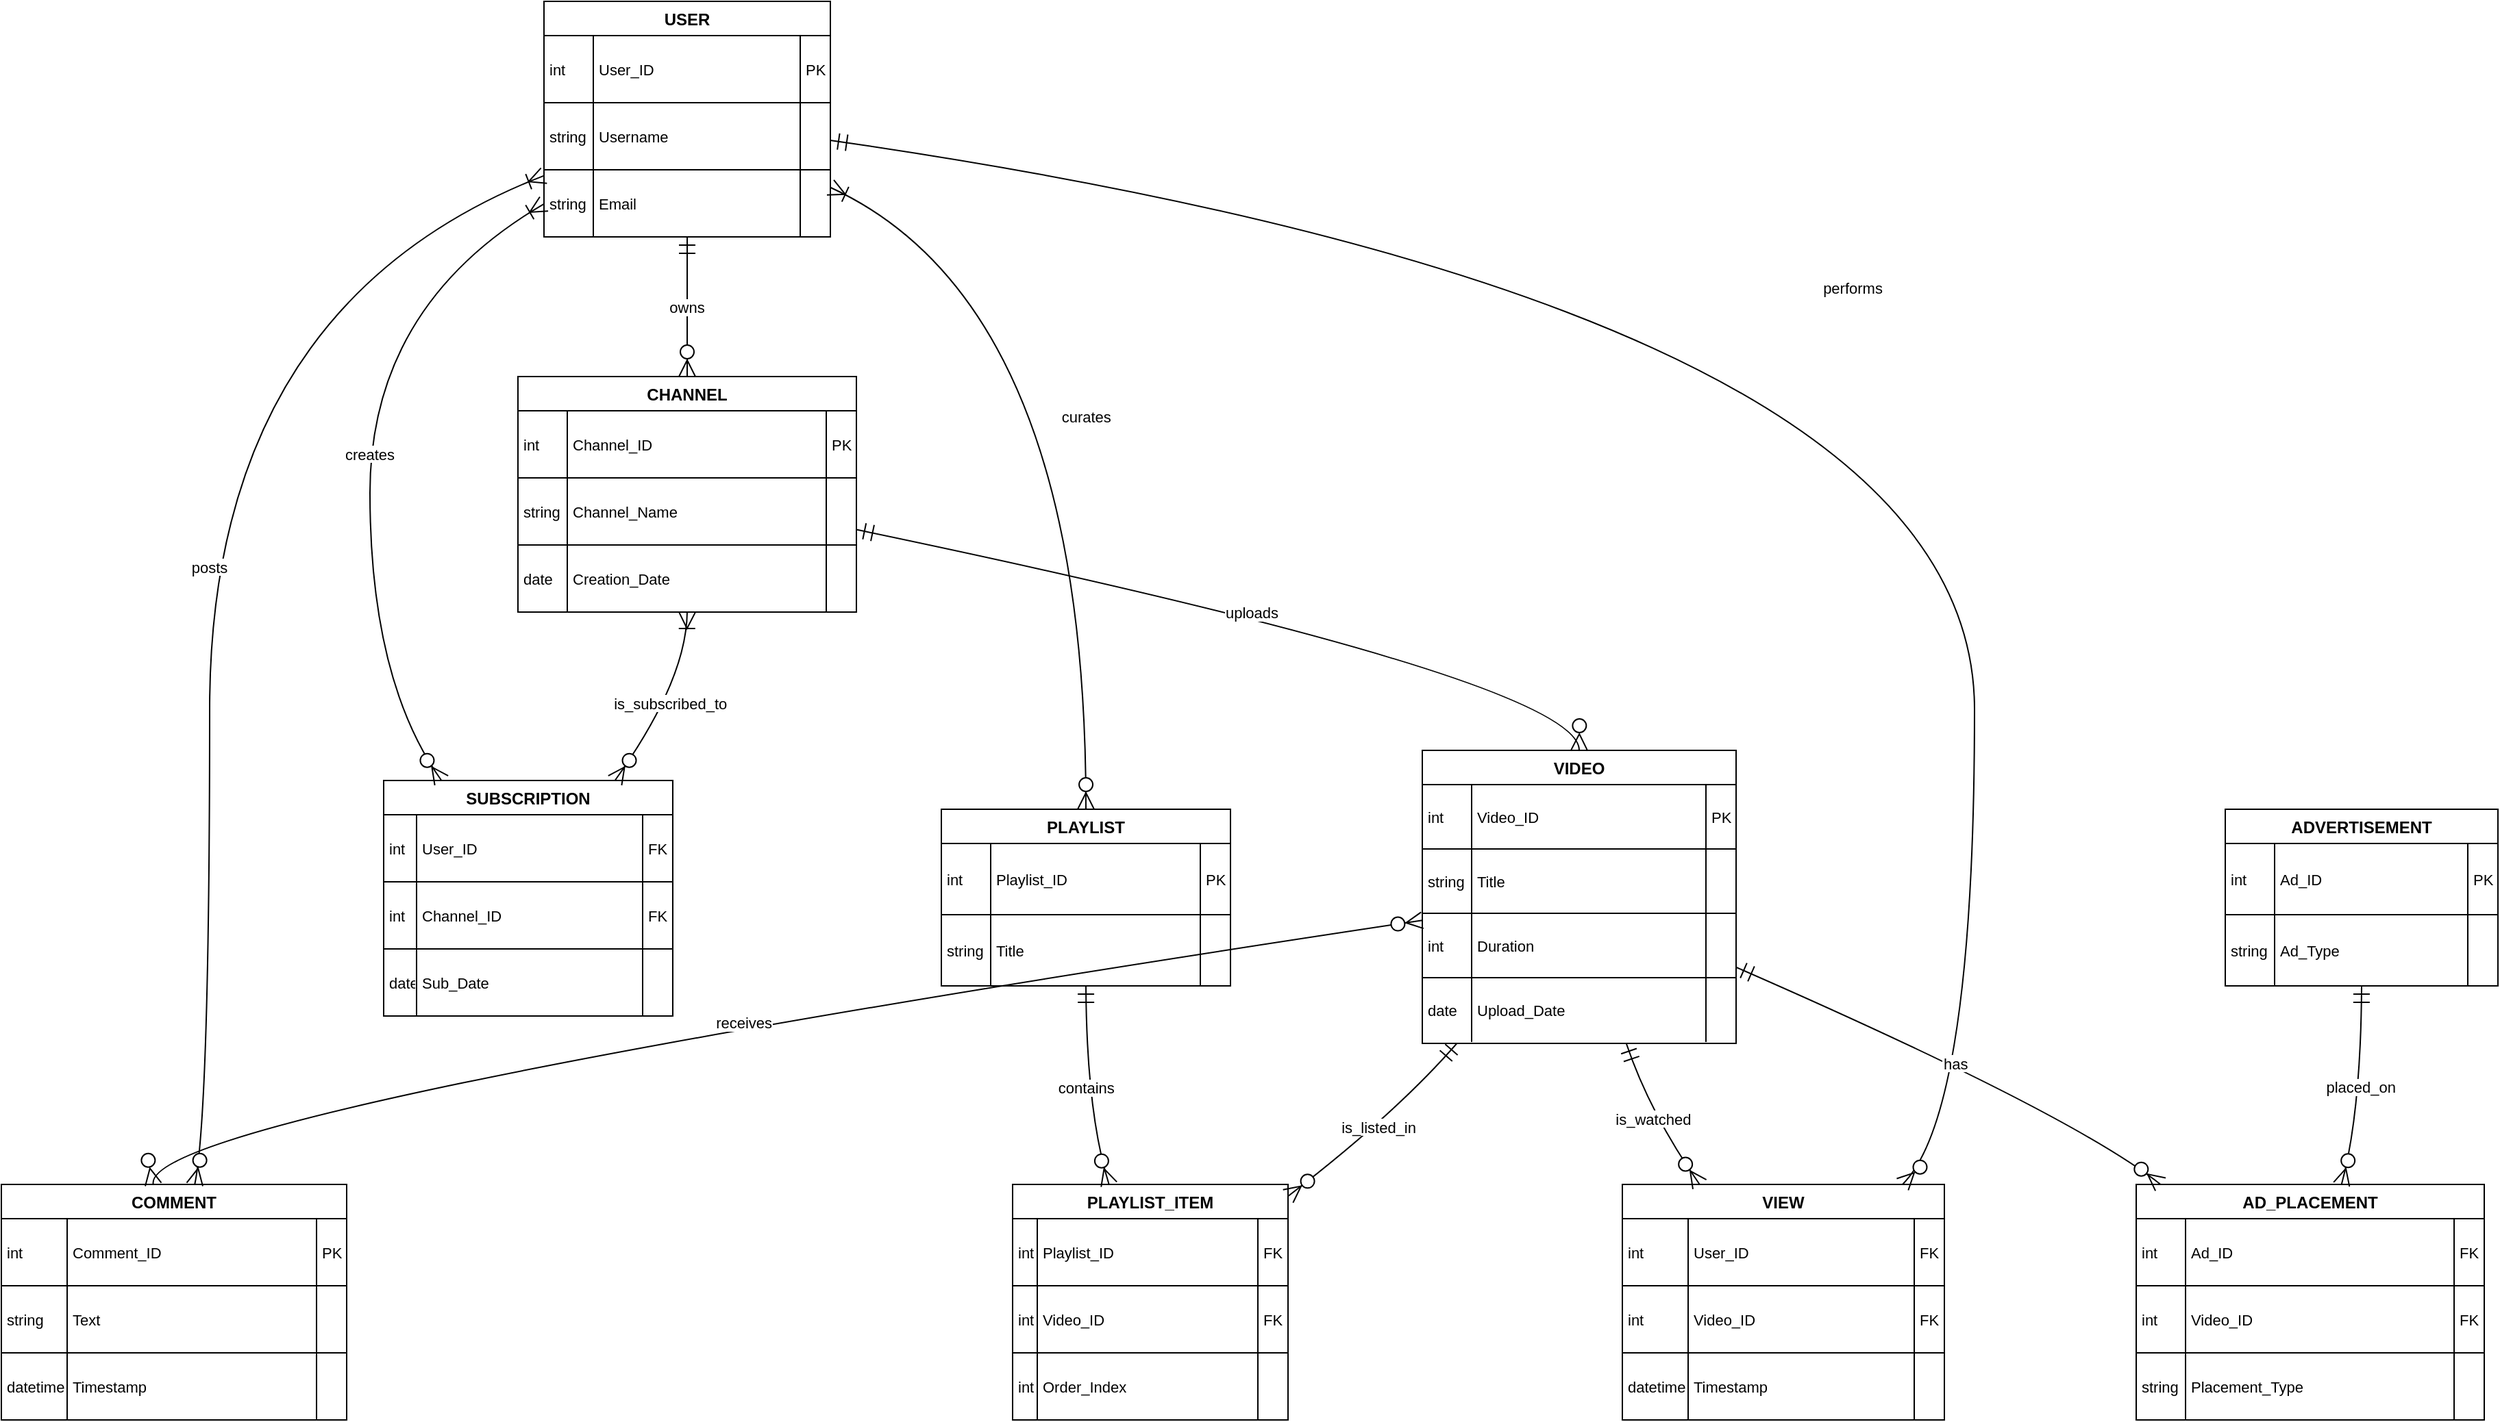<mxfile version="28.2.7">
  <diagram name="Page-1" id="jd--qM6EzWcewu-U684m">
    <mxGraphModel dx="2178" dy="1310" grid="1" gridSize="10" guides="1" tooltips="1" connect="1" arrows="1" fold="1" page="1" pageScale="1" pageWidth="850" pageHeight="1100" math="0" shadow="0">
      <root>
        <mxCell id="0" />
        <mxCell id="1" parent="0" />
        <mxCell id="SLQYYDcyx8Kkwv7ZYNaE-1" value="USER" style="shape=table;startSize=25;container=1;collapsible=0;childLayout=tableLayout;fixedRows=1;rowLines=1;fontStyle=1;align=center;resizeLast=1;" vertex="1" parent="1">
          <mxGeometry x="416" y="20" width="209" height="172" as="geometry" />
        </mxCell>
        <mxCell id="SLQYYDcyx8Kkwv7ZYNaE-2" style="shape=tableRow;horizontal=0;startSize=0;swimlaneHead=0;swimlaneBody=0;fillColor=none;collapsible=0;dropTarget=0;points=[[0,0.5],[1,0.5]];portConstraint=eastwest;top=0;left=0;right=0;bottom=0;" vertex="1" parent="SLQYYDcyx8Kkwv7ZYNaE-1">
          <mxGeometry y="25" width="209" height="49" as="geometry" />
        </mxCell>
        <mxCell id="SLQYYDcyx8Kkwv7ZYNaE-3" value="int" style="shape=partialRectangle;connectable=0;fillColor=none;top=0;left=0;bottom=0;right=0;align=left;spacingLeft=2;overflow=hidden;fontSize=11;" vertex="1" parent="SLQYYDcyx8Kkwv7ZYNaE-2">
          <mxGeometry width="36" height="49" as="geometry">
            <mxRectangle width="36" height="49" as="alternateBounds" />
          </mxGeometry>
        </mxCell>
        <mxCell id="SLQYYDcyx8Kkwv7ZYNaE-4" value="User_ID" style="shape=partialRectangle;connectable=0;fillColor=none;top=0;left=0;bottom=0;right=0;align=left;spacingLeft=2;overflow=hidden;fontSize=11;" vertex="1" parent="SLQYYDcyx8Kkwv7ZYNaE-2">
          <mxGeometry x="36" width="151" height="49" as="geometry">
            <mxRectangle width="151" height="49" as="alternateBounds" />
          </mxGeometry>
        </mxCell>
        <mxCell id="SLQYYDcyx8Kkwv7ZYNaE-5" value="PK" style="shape=partialRectangle;connectable=0;fillColor=none;top=0;left=0;bottom=0;right=0;align=left;spacingLeft=2;overflow=hidden;fontSize=11;" vertex="1" parent="SLQYYDcyx8Kkwv7ZYNaE-2">
          <mxGeometry x="187" width="22" height="49" as="geometry">
            <mxRectangle width="22" height="49" as="alternateBounds" />
          </mxGeometry>
        </mxCell>
        <mxCell id="SLQYYDcyx8Kkwv7ZYNaE-6" style="shape=tableRow;horizontal=0;startSize=0;swimlaneHead=0;swimlaneBody=0;fillColor=none;collapsible=0;dropTarget=0;points=[[0,0.5],[1,0.5]];portConstraint=eastwest;top=0;left=0;right=0;bottom=0;" vertex="1" parent="SLQYYDcyx8Kkwv7ZYNaE-1">
          <mxGeometry y="74" width="209" height="49" as="geometry" />
        </mxCell>
        <mxCell id="SLQYYDcyx8Kkwv7ZYNaE-7" value="string" style="shape=partialRectangle;connectable=0;fillColor=none;top=0;left=0;bottom=0;right=0;align=left;spacingLeft=2;overflow=hidden;fontSize=11;" vertex="1" parent="SLQYYDcyx8Kkwv7ZYNaE-6">
          <mxGeometry width="36" height="49" as="geometry">
            <mxRectangle width="36" height="49" as="alternateBounds" />
          </mxGeometry>
        </mxCell>
        <mxCell id="SLQYYDcyx8Kkwv7ZYNaE-8" value="Username" style="shape=partialRectangle;connectable=0;fillColor=none;top=0;left=0;bottom=0;right=0;align=left;spacingLeft=2;overflow=hidden;fontSize=11;" vertex="1" parent="SLQYYDcyx8Kkwv7ZYNaE-6">
          <mxGeometry x="36" width="151" height="49" as="geometry">
            <mxRectangle width="151" height="49" as="alternateBounds" />
          </mxGeometry>
        </mxCell>
        <mxCell id="SLQYYDcyx8Kkwv7ZYNaE-9" value="" style="shape=partialRectangle;connectable=0;fillColor=none;top=0;left=0;bottom=0;right=0;align=left;spacingLeft=2;overflow=hidden;fontSize=11;" vertex="1" parent="SLQYYDcyx8Kkwv7ZYNaE-6">
          <mxGeometry x="187" width="22" height="49" as="geometry">
            <mxRectangle width="22" height="49" as="alternateBounds" />
          </mxGeometry>
        </mxCell>
        <mxCell id="SLQYYDcyx8Kkwv7ZYNaE-10" style="shape=tableRow;horizontal=0;startSize=0;swimlaneHead=0;swimlaneBody=0;fillColor=none;collapsible=0;dropTarget=0;points=[[0,0.5],[1,0.5]];portConstraint=eastwest;top=0;left=0;right=0;bottom=0;" vertex="1" parent="SLQYYDcyx8Kkwv7ZYNaE-1">
          <mxGeometry y="123" width="209" height="49" as="geometry" />
        </mxCell>
        <mxCell id="SLQYYDcyx8Kkwv7ZYNaE-11" value="string" style="shape=partialRectangle;connectable=0;fillColor=none;top=0;left=0;bottom=0;right=0;align=left;spacingLeft=2;overflow=hidden;fontSize=11;" vertex="1" parent="SLQYYDcyx8Kkwv7ZYNaE-10">
          <mxGeometry width="36" height="49" as="geometry">
            <mxRectangle width="36" height="49" as="alternateBounds" />
          </mxGeometry>
        </mxCell>
        <mxCell id="SLQYYDcyx8Kkwv7ZYNaE-12" value="Email" style="shape=partialRectangle;connectable=0;fillColor=none;top=0;left=0;bottom=0;right=0;align=left;spacingLeft=2;overflow=hidden;fontSize=11;" vertex="1" parent="SLQYYDcyx8Kkwv7ZYNaE-10">
          <mxGeometry x="36" width="151" height="49" as="geometry">
            <mxRectangle width="151" height="49" as="alternateBounds" />
          </mxGeometry>
        </mxCell>
        <mxCell id="SLQYYDcyx8Kkwv7ZYNaE-13" value="" style="shape=partialRectangle;connectable=0;fillColor=none;top=0;left=0;bottom=0;right=0;align=left;spacingLeft=2;overflow=hidden;fontSize=11;" vertex="1" parent="SLQYYDcyx8Kkwv7ZYNaE-10">
          <mxGeometry x="187" width="22" height="49" as="geometry">
            <mxRectangle width="22" height="49" as="alternateBounds" />
          </mxGeometry>
        </mxCell>
        <mxCell id="SLQYYDcyx8Kkwv7ZYNaE-14" value="CHANNEL" style="shape=table;startSize=25;container=1;collapsible=0;childLayout=tableLayout;fixedRows=1;rowLines=1;fontStyle=1;align=center;resizeLast=1;" vertex="1" parent="1">
          <mxGeometry x="397" y="294" width="247" height="172" as="geometry" />
        </mxCell>
        <mxCell id="SLQYYDcyx8Kkwv7ZYNaE-15" style="shape=tableRow;horizontal=0;startSize=0;swimlaneHead=0;swimlaneBody=0;fillColor=none;collapsible=0;dropTarget=0;points=[[0,0.5],[1,0.5]];portConstraint=eastwest;top=0;left=0;right=0;bottom=0;" vertex="1" parent="SLQYYDcyx8Kkwv7ZYNaE-14">
          <mxGeometry y="25" width="247" height="49" as="geometry" />
        </mxCell>
        <mxCell id="SLQYYDcyx8Kkwv7ZYNaE-16" value="int" style="shape=partialRectangle;connectable=0;fillColor=none;top=0;left=0;bottom=0;right=0;align=left;spacingLeft=2;overflow=hidden;fontSize=11;" vertex="1" parent="SLQYYDcyx8Kkwv7ZYNaE-15">
          <mxGeometry width="36" height="49" as="geometry">
            <mxRectangle width="36" height="49" as="alternateBounds" />
          </mxGeometry>
        </mxCell>
        <mxCell id="SLQYYDcyx8Kkwv7ZYNaE-17" value="Channel_ID" style="shape=partialRectangle;connectable=0;fillColor=none;top=0;left=0;bottom=0;right=0;align=left;spacingLeft=2;overflow=hidden;fontSize=11;" vertex="1" parent="SLQYYDcyx8Kkwv7ZYNaE-15">
          <mxGeometry x="36" width="189" height="49" as="geometry">
            <mxRectangle width="189" height="49" as="alternateBounds" />
          </mxGeometry>
        </mxCell>
        <mxCell id="SLQYYDcyx8Kkwv7ZYNaE-18" value="PK" style="shape=partialRectangle;connectable=0;fillColor=none;top=0;left=0;bottom=0;right=0;align=left;spacingLeft=2;overflow=hidden;fontSize=11;" vertex="1" parent="SLQYYDcyx8Kkwv7ZYNaE-15">
          <mxGeometry x="225" width="22" height="49" as="geometry">
            <mxRectangle width="22" height="49" as="alternateBounds" />
          </mxGeometry>
        </mxCell>
        <mxCell id="SLQYYDcyx8Kkwv7ZYNaE-19" style="shape=tableRow;horizontal=0;startSize=0;swimlaneHead=0;swimlaneBody=0;fillColor=none;collapsible=0;dropTarget=0;points=[[0,0.5],[1,0.5]];portConstraint=eastwest;top=0;left=0;right=0;bottom=0;" vertex="1" parent="SLQYYDcyx8Kkwv7ZYNaE-14">
          <mxGeometry y="74" width="247" height="49" as="geometry" />
        </mxCell>
        <mxCell id="SLQYYDcyx8Kkwv7ZYNaE-20" value="string" style="shape=partialRectangle;connectable=0;fillColor=none;top=0;left=0;bottom=0;right=0;align=left;spacingLeft=2;overflow=hidden;fontSize=11;" vertex="1" parent="SLQYYDcyx8Kkwv7ZYNaE-19">
          <mxGeometry width="36" height="49" as="geometry">
            <mxRectangle width="36" height="49" as="alternateBounds" />
          </mxGeometry>
        </mxCell>
        <mxCell id="SLQYYDcyx8Kkwv7ZYNaE-21" value="Channel_Name" style="shape=partialRectangle;connectable=0;fillColor=none;top=0;left=0;bottom=0;right=0;align=left;spacingLeft=2;overflow=hidden;fontSize=11;" vertex="1" parent="SLQYYDcyx8Kkwv7ZYNaE-19">
          <mxGeometry x="36" width="189" height="49" as="geometry">
            <mxRectangle width="189" height="49" as="alternateBounds" />
          </mxGeometry>
        </mxCell>
        <mxCell id="SLQYYDcyx8Kkwv7ZYNaE-22" value="" style="shape=partialRectangle;connectable=0;fillColor=none;top=0;left=0;bottom=0;right=0;align=left;spacingLeft=2;overflow=hidden;fontSize=11;" vertex="1" parent="SLQYYDcyx8Kkwv7ZYNaE-19">
          <mxGeometry x="225" width="22" height="49" as="geometry">
            <mxRectangle width="22" height="49" as="alternateBounds" />
          </mxGeometry>
        </mxCell>
        <mxCell id="SLQYYDcyx8Kkwv7ZYNaE-23" style="shape=tableRow;horizontal=0;startSize=0;swimlaneHead=0;swimlaneBody=0;fillColor=none;collapsible=0;dropTarget=0;points=[[0,0.5],[1,0.5]];portConstraint=eastwest;top=0;left=0;right=0;bottom=0;" vertex="1" parent="SLQYYDcyx8Kkwv7ZYNaE-14">
          <mxGeometry y="123" width="247" height="49" as="geometry" />
        </mxCell>
        <mxCell id="SLQYYDcyx8Kkwv7ZYNaE-24" value="date" style="shape=partialRectangle;connectable=0;fillColor=none;top=0;left=0;bottom=0;right=0;align=left;spacingLeft=2;overflow=hidden;fontSize=11;" vertex="1" parent="SLQYYDcyx8Kkwv7ZYNaE-23">
          <mxGeometry width="36" height="49" as="geometry">
            <mxRectangle width="36" height="49" as="alternateBounds" />
          </mxGeometry>
        </mxCell>
        <mxCell id="SLQYYDcyx8Kkwv7ZYNaE-25" value="Creation_Date" style="shape=partialRectangle;connectable=0;fillColor=none;top=0;left=0;bottom=0;right=0;align=left;spacingLeft=2;overflow=hidden;fontSize=11;" vertex="1" parent="SLQYYDcyx8Kkwv7ZYNaE-23">
          <mxGeometry x="36" width="189" height="49" as="geometry">
            <mxRectangle width="189" height="49" as="alternateBounds" />
          </mxGeometry>
        </mxCell>
        <mxCell id="SLQYYDcyx8Kkwv7ZYNaE-26" value="" style="shape=partialRectangle;connectable=0;fillColor=none;top=0;left=0;bottom=0;right=0;align=left;spacingLeft=2;overflow=hidden;fontSize=11;" vertex="1" parent="SLQYYDcyx8Kkwv7ZYNaE-23">
          <mxGeometry x="225" width="22" height="49" as="geometry">
            <mxRectangle width="22" height="49" as="alternateBounds" />
          </mxGeometry>
        </mxCell>
        <mxCell id="SLQYYDcyx8Kkwv7ZYNaE-27" value="VIDEO" style="shape=table;startSize=25;container=1;collapsible=0;childLayout=tableLayout;fixedRows=1;rowLines=1;fontStyle=1;align=center;resizeLast=1;" vertex="1" parent="1">
          <mxGeometry x="1057" y="567" width="229" height="214" as="geometry" />
        </mxCell>
        <mxCell id="SLQYYDcyx8Kkwv7ZYNaE-28" style="shape=tableRow;horizontal=0;startSize=0;swimlaneHead=0;swimlaneBody=0;fillColor=none;collapsible=0;dropTarget=0;points=[[0,0.5],[1,0.5]];portConstraint=eastwest;top=0;left=0;right=0;bottom=0;" vertex="1" parent="SLQYYDcyx8Kkwv7ZYNaE-27">
          <mxGeometry y="25" width="229" height="47" as="geometry" />
        </mxCell>
        <mxCell id="SLQYYDcyx8Kkwv7ZYNaE-29" value="int" style="shape=partialRectangle;connectable=0;fillColor=none;top=0;left=0;bottom=0;right=0;align=left;spacingLeft=2;overflow=hidden;fontSize=11;" vertex="1" parent="SLQYYDcyx8Kkwv7ZYNaE-28">
          <mxGeometry width="36" height="47" as="geometry">
            <mxRectangle width="36" height="47" as="alternateBounds" />
          </mxGeometry>
        </mxCell>
        <mxCell id="SLQYYDcyx8Kkwv7ZYNaE-30" value="Video_ID" style="shape=partialRectangle;connectable=0;fillColor=none;top=0;left=0;bottom=0;right=0;align=left;spacingLeft=2;overflow=hidden;fontSize=11;" vertex="1" parent="SLQYYDcyx8Kkwv7ZYNaE-28">
          <mxGeometry x="36" width="171" height="47" as="geometry">
            <mxRectangle width="171" height="47" as="alternateBounds" />
          </mxGeometry>
        </mxCell>
        <mxCell id="SLQYYDcyx8Kkwv7ZYNaE-31" value="PK" style="shape=partialRectangle;connectable=0;fillColor=none;top=0;left=0;bottom=0;right=0;align=left;spacingLeft=2;overflow=hidden;fontSize=11;" vertex="1" parent="SLQYYDcyx8Kkwv7ZYNaE-28">
          <mxGeometry x="207" width="22" height="47" as="geometry">
            <mxRectangle width="22" height="47" as="alternateBounds" />
          </mxGeometry>
        </mxCell>
        <mxCell id="SLQYYDcyx8Kkwv7ZYNaE-32" style="shape=tableRow;horizontal=0;startSize=0;swimlaneHead=0;swimlaneBody=0;fillColor=none;collapsible=0;dropTarget=0;points=[[0,0.5],[1,0.5]];portConstraint=eastwest;top=0;left=0;right=0;bottom=0;" vertex="1" parent="SLQYYDcyx8Kkwv7ZYNaE-27">
          <mxGeometry y="72" width="229" height="47" as="geometry" />
        </mxCell>
        <mxCell id="SLQYYDcyx8Kkwv7ZYNaE-33" value="string" style="shape=partialRectangle;connectable=0;fillColor=none;top=0;left=0;bottom=0;right=0;align=left;spacingLeft=2;overflow=hidden;fontSize=11;" vertex="1" parent="SLQYYDcyx8Kkwv7ZYNaE-32">
          <mxGeometry width="36" height="47" as="geometry">
            <mxRectangle width="36" height="47" as="alternateBounds" />
          </mxGeometry>
        </mxCell>
        <mxCell id="SLQYYDcyx8Kkwv7ZYNaE-34" value="Title" style="shape=partialRectangle;connectable=0;fillColor=none;top=0;left=0;bottom=0;right=0;align=left;spacingLeft=2;overflow=hidden;fontSize=11;" vertex="1" parent="SLQYYDcyx8Kkwv7ZYNaE-32">
          <mxGeometry x="36" width="171" height="47" as="geometry">
            <mxRectangle width="171" height="47" as="alternateBounds" />
          </mxGeometry>
        </mxCell>
        <mxCell id="SLQYYDcyx8Kkwv7ZYNaE-35" value="" style="shape=partialRectangle;connectable=0;fillColor=none;top=0;left=0;bottom=0;right=0;align=left;spacingLeft=2;overflow=hidden;fontSize=11;" vertex="1" parent="SLQYYDcyx8Kkwv7ZYNaE-32">
          <mxGeometry x="207" width="22" height="47" as="geometry">
            <mxRectangle width="22" height="47" as="alternateBounds" />
          </mxGeometry>
        </mxCell>
        <mxCell id="SLQYYDcyx8Kkwv7ZYNaE-36" style="shape=tableRow;horizontal=0;startSize=0;swimlaneHead=0;swimlaneBody=0;fillColor=none;collapsible=0;dropTarget=0;points=[[0,0.5],[1,0.5]];portConstraint=eastwest;top=0;left=0;right=0;bottom=0;" vertex="1" parent="SLQYYDcyx8Kkwv7ZYNaE-27">
          <mxGeometry y="119" width="229" height="47" as="geometry" />
        </mxCell>
        <mxCell id="SLQYYDcyx8Kkwv7ZYNaE-37" value="int" style="shape=partialRectangle;connectable=0;fillColor=none;top=0;left=0;bottom=0;right=0;align=left;spacingLeft=2;overflow=hidden;fontSize=11;" vertex="1" parent="SLQYYDcyx8Kkwv7ZYNaE-36">
          <mxGeometry width="36" height="47" as="geometry">
            <mxRectangle width="36" height="47" as="alternateBounds" />
          </mxGeometry>
        </mxCell>
        <mxCell id="SLQYYDcyx8Kkwv7ZYNaE-38" value="Duration" style="shape=partialRectangle;connectable=0;fillColor=none;top=0;left=0;bottom=0;right=0;align=left;spacingLeft=2;overflow=hidden;fontSize=11;" vertex="1" parent="SLQYYDcyx8Kkwv7ZYNaE-36">
          <mxGeometry x="36" width="171" height="47" as="geometry">
            <mxRectangle width="171" height="47" as="alternateBounds" />
          </mxGeometry>
        </mxCell>
        <mxCell id="SLQYYDcyx8Kkwv7ZYNaE-39" value="" style="shape=partialRectangle;connectable=0;fillColor=none;top=0;left=0;bottom=0;right=0;align=left;spacingLeft=2;overflow=hidden;fontSize=11;" vertex="1" parent="SLQYYDcyx8Kkwv7ZYNaE-36">
          <mxGeometry x="207" width="22" height="47" as="geometry">
            <mxRectangle width="22" height="47" as="alternateBounds" />
          </mxGeometry>
        </mxCell>
        <mxCell id="SLQYYDcyx8Kkwv7ZYNaE-40" style="shape=tableRow;horizontal=0;startSize=0;swimlaneHead=0;swimlaneBody=0;fillColor=none;collapsible=0;dropTarget=0;points=[[0,0.5],[1,0.5]];portConstraint=eastwest;top=0;left=0;right=0;bottom=0;" vertex="1" parent="SLQYYDcyx8Kkwv7ZYNaE-27">
          <mxGeometry y="166" width="229" height="47" as="geometry" />
        </mxCell>
        <mxCell id="SLQYYDcyx8Kkwv7ZYNaE-41" value="date" style="shape=partialRectangle;connectable=0;fillColor=none;top=0;left=0;bottom=0;right=0;align=left;spacingLeft=2;overflow=hidden;fontSize=11;" vertex="1" parent="SLQYYDcyx8Kkwv7ZYNaE-40">
          <mxGeometry width="36" height="47" as="geometry">
            <mxRectangle width="36" height="47" as="alternateBounds" />
          </mxGeometry>
        </mxCell>
        <mxCell id="SLQYYDcyx8Kkwv7ZYNaE-42" value="Upload_Date" style="shape=partialRectangle;connectable=0;fillColor=none;top=0;left=0;bottom=0;right=0;align=left;spacingLeft=2;overflow=hidden;fontSize=11;" vertex="1" parent="SLQYYDcyx8Kkwv7ZYNaE-40">
          <mxGeometry x="36" width="171" height="47" as="geometry">
            <mxRectangle width="171" height="47" as="alternateBounds" />
          </mxGeometry>
        </mxCell>
        <mxCell id="SLQYYDcyx8Kkwv7ZYNaE-43" value="" style="shape=partialRectangle;connectable=0;fillColor=none;top=0;left=0;bottom=0;right=0;align=left;spacingLeft=2;overflow=hidden;fontSize=11;" vertex="1" parent="SLQYYDcyx8Kkwv7ZYNaE-40">
          <mxGeometry x="207" width="22" height="47" as="geometry">
            <mxRectangle width="22" height="47" as="alternateBounds" />
          </mxGeometry>
        </mxCell>
        <mxCell id="SLQYYDcyx8Kkwv7ZYNaE-44" value="SUBSCRIPTION" style="shape=table;startSize=25;container=1;collapsible=0;childLayout=tableLayout;fixedRows=1;rowLines=1;fontStyle=1;align=center;resizeLast=1;" vertex="1" parent="1">
          <mxGeometry x="299" y="589" width="211" height="172" as="geometry" />
        </mxCell>
        <mxCell id="SLQYYDcyx8Kkwv7ZYNaE-45" style="shape=tableRow;horizontal=0;startSize=0;swimlaneHead=0;swimlaneBody=0;fillColor=none;collapsible=0;dropTarget=0;points=[[0,0.5],[1,0.5]];portConstraint=eastwest;top=0;left=0;right=0;bottom=0;" vertex="1" parent="SLQYYDcyx8Kkwv7ZYNaE-44">
          <mxGeometry y="25" width="211" height="49" as="geometry" />
        </mxCell>
        <mxCell id="SLQYYDcyx8Kkwv7ZYNaE-46" value="int" style="shape=partialRectangle;connectable=0;fillColor=none;top=0;left=0;bottom=0;right=0;align=left;spacingLeft=2;overflow=hidden;fontSize=11;" vertex="1" parent="SLQYYDcyx8Kkwv7ZYNaE-45">
          <mxGeometry width="24" height="49" as="geometry">
            <mxRectangle width="24" height="49" as="alternateBounds" />
          </mxGeometry>
        </mxCell>
        <mxCell id="SLQYYDcyx8Kkwv7ZYNaE-47" value="User_ID" style="shape=partialRectangle;connectable=0;fillColor=none;top=0;left=0;bottom=0;right=0;align=left;spacingLeft=2;overflow=hidden;fontSize=11;" vertex="1" parent="SLQYYDcyx8Kkwv7ZYNaE-45">
          <mxGeometry x="24" width="165" height="49" as="geometry">
            <mxRectangle width="165" height="49" as="alternateBounds" />
          </mxGeometry>
        </mxCell>
        <mxCell id="SLQYYDcyx8Kkwv7ZYNaE-48" value="FK" style="shape=partialRectangle;connectable=0;fillColor=none;top=0;left=0;bottom=0;right=0;align=left;spacingLeft=2;overflow=hidden;fontSize=11;" vertex="1" parent="SLQYYDcyx8Kkwv7ZYNaE-45">
          <mxGeometry x="189" width="22" height="49" as="geometry">
            <mxRectangle width="22" height="49" as="alternateBounds" />
          </mxGeometry>
        </mxCell>
        <mxCell id="SLQYYDcyx8Kkwv7ZYNaE-49" style="shape=tableRow;horizontal=0;startSize=0;swimlaneHead=0;swimlaneBody=0;fillColor=none;collapsible=0;dropTarget=0;points=[[0,0.5],[1,0.5]];portConstraint=eastwest;top=0;left=0;right=0;bottom=0;" vertex="1" parent="SLQYYDcyx8Kkwv7ZYNaE-44">
          <mxGeometry y="74" width="211" height="49" as="geometry" />
        </mxCell>
        <mxCell id="SLQYYDcyx8Kkwv7ZYNaE-50" value="int" style="shape=partialRectangle;connectable=0;fillColor=none;top=0;left=0;bottom=0;right=0;align=left;spacingLeft=2;overflow=hidden;fontSize=11;" vertex="1" parent="SLQYYDcyx8Kkwv7ZYNaE-49">
          <mxGeometry width="24" height="49" as="geometry">
            <mxRectangle width="24" height="49" as="alternateBounds" />
          </mxGeometry>
        </mxCell>
        <mxCell id="SLQYYDcyx8Kkwv7ZYNaE-51" value="Channel_ID" style="shape=partialRectangle;connectable=0;fillColor=none;top=0;left=0;bottom=0;right=0;align=left;spacingLeft=2;overflow=hidden;fontSize=11;" vertex="1" parent="SLQYYDcyx8Kkwv7ZYNaE-49">
          <mxGeometry x="24" width="165" height="49" as="geometry">
            <mxRectangle width="165" height="49" as="alternateBounds" />
          </mxGeometry>
        </mxCell>
        <mxCell id="SLQYYDcyx8Kkwv7ZYNaE-52" value="FK" style="shape=partialRectangle;connectable=0;fillColor=none;top=0;left=0;bottom=0;right=0;align=left;spacingLeft=2;overflow=hidden;fontSize=11;" vertex="1" parent="SLQYYDcyx8Kkwv7ZYNaE-49">
          <mxGeometry x="189" width="22" height="49" as="geometry">
            <mxRectangle width="22" height="49" as="alternateBounds" />
          </mxGeometry>
        </mxCell>
        <mxCell id="SLQYYDcyx8Kkwv7ZYNaE-53" style="shape=tableRow;horizontal=0;startSize=0;swimlaneHead=0;swimlaneBody=0;fillColor=none;collapsible=0;dropTarget=0;points=[[0,0.5],[1,0.5]];portConstraint=eastwest;top=0;left=0;right=0;bottom=0;" vertex="1" parent="SLQYYDcyx8Kkwv7ZYNaE-44">
          <mxGeometry y="123" width="211" height="49" as="geometry" />
        </mxCell>
        <mxCell id="SLQYYDcyx8Kkwv7ZYNaE-54" value="date" style="shape=partialRectangle;connectable=0;fillColor=none;top=0;left=0;bottom=0;right=0;align=left;spacingLeft=2;overflow=hidden;fontSize=11;" vertex="1" parent="SLQYYDcyx8Kkwv7ZYNaE-53">
          <mxGeometry width="24" height="49" as="geometry">
            <mxRectangle width="24" height="49" as="alternateBounds" />
          </mxGeometry>
        </mxCell>
        <mxCell id="SLQYYDcyx8Kkwv7ZYNaE-55" value="Sub_Date" style="shape=partialRectangle;connectable=0;fillColor=none;top=0;left=0;bottom=0;right=0;align=left;spacingLeft=2;overflow=hidden;fontSize=11;" vertex="1" parent="SLQYYDcyx8Kkwv7ZYNaE-53">
          <mxGeometry x="24" width="165" height="49" as="geometry">
            <mxRectangle width="165" height="49" as="alternateBounds" />
          </mxGeometry>
        </mxCell>
        <mxCell id="SLQYYDcyx8Kkwv7ZYNaE-56" value="" style="shape=partialRectangle;connectable=0;fillColor=none;top=0;left=0;bottom=0;right=0;align=left;spacingLeft=2;overflow=hidden;fontSize=11;" vertex="1" parent="SLQYYDcyx8Kkwv7ZYNaE-53">
          <mxGeometry x="189" width="22" height="49" as="geometry">
            <mxRectangle width="22" height="49" as="alternateBounds" />
          </mxGeometry>
        </mxCell>
        <mxCell id="SLQYYDcyx8Kkwv7ZYNaE-57" value="COMMENT" style="shape=table;startSize=25;container=1;collapsible=0;childLayout=tableLayout;fixedRows=1;rowLines=1;fontStyle=1;align=center;resizeLast=1;" vertex="1" parent="1">
          <mxGeometry x="20" y="884" width="252" height="172" as="geometry" />
        </mxCell>
        <mxCell id="SLQYYDcyx8Kkwv7ZYNaE-58" style="shape=tableRow;horizontal=0;startSize=0;swimlaneHead=0;swimlaneBody=0;fillColor=none;collapsible=0;dropTarget=0;points=[[0,0.5],[1,0.5]];portConstraint=eastwest;top=0;left=0;right=0;bottom=0;" vertex="1" parent="SLQYYDcyx8Kkwv7ZYNaE-57">
          <mxGeometry y="25" width="252" height="49" as="geometry" />
        </mxCell>
        <mxCell id="SLQYYDcyx8Kkwv7ZYNaE-59" value="int" style="shape=partialRectangle;connectable=0;fillColor=none;top=0;left=0;bottom=0;right=0;align=left;spacingLeft=2;overflow=hidden;fontSize=11;" vertex="1" parent="SLQYYDcyx8Kkwv7ZYNaE-58">
          <mxGeometry width="48" height="49" as="geometry">
            <mxRectangle width="48" height="49" as="alternateBounds" />
          </mxGeometry>
        </mxCell>
        <mxCell id="SLQYYDcyx8Kkwv7ZYNaE-60" value="Comment_ID" style="shape=partialRectangle;connectable=0;fillColor=none;top=0;left=0;bottom=0;right=0;align=left;spacingLeft=2;overflow=hidden;fontSize=11;" vertex="1" parent="SLQYYDcyx8Kkwv7ZYNaE-58">
          <mxGeometry x="48" width="182" height="49" as="geometry">
            <mxRectangle width="182" height="49" as="alternateBounds" />
          </mxGeometry>
        </mxCell>
        <mxCell id="SLQYYDcyx8Kkwv7ZYNaE-61" value="PK" style="shape=partialRectangle;connectable=0;fillColor=none;top=0;left=0;bottom=0;right=0;align=left;spacingLeft=2;overflow=hidden;fontSize=11;" vertex="1" parent="SLQYYDcyx8Kkwv7ZYNaE-58">
          <mxGeometry x="230" width="22" height="49" as="geometry">
            <mxRectangle width="22" height="49" as="alternateBounds" />
          </mxGeometry>
        </mxCell>
        <mxCell id="SLQYYDcyx8Kkwv7ZYNaE-62" style="shape=tableRow;horizontal=0;startSize=0;swimlaneHead=0;swimlaneBody=0;fillColor=none;collapsible=0;dropTarget=0;points=[[0,0.5],[1,0.5]];portConstraint=eastwest;top=0;left=0;right=0;bottom=0;" vertex="1" parent="SLQYYDcyx8Kkwv7ZYNaE-57">
          <mxGeometry y="74" width="252" height="49" as="geometry" />
        </mxCell>
        <mxCell id="SLQYYDcyx8Kkwv7ZYNaE-63" value="string" style="shape=partialRectangle;connectable=0;fillColor=none;top=0;left=0;bottom=0;right=0;align=left;spacingLeft=2;overflow=hidden;fontSize=11;" vertex="1" parent="SLQYYDcyx8Kkwv7ZYNaE-62">
          <mxGeometry width="48" height="49" as="geometry">
            <mxRectangle width="48" height="49" as="alternateBounds" />
          </mxGeometry>
        </mxCell>
        <mxCell id="SLQYYDcyx8Kkwv7ZYNaE-64" value="Text" style="shape=partialRectangle;connectable=0;fillColor=none;top=0;left=0;bottom=0;right=0;align=left;spacingLeft=2;overflow=hidden;fontSize=11;" vertex="1" parent="SLQYYDcyx8Kkwv7ZYNaE-62">
          <mxGeometry x="48" width="182" height="49" as="geometry">
            <mxRectangle width="182" height="49" as="alternateBounds" />
          </mxGeometry>
        </mxCell>
        <mxCell id="SLQYYDcyx8Kkwv7ZYNaE-65" value="" style="shape=partialRectangle;connectable=0;fillColor=none;top=0;left=0;bottom=0;right=0;align=left;spacingLeft=2;overflow=hidden;fontSize=11;" vertex="1" parent="SLQYYDcyx8Kkwv7ZYNaE-62">
          <mxGeometry x="230" width="22" height="49" as="geometry">
            <mxRectangle width="22" height="49" as="alternateBounds" />
          </mxGeometry>
        </mxCell>
        <mxCell id="SLQYYDcyx8Kkwv7ZYNaE-66" style="shape=tableRow;horizontal=0;startSize=0;swimlaneHead=0;swimlaneBody=0;fillColor=none;collapsible=0;dropTarget=0;points=[[0,0.5],[1,0.5]];portConstraint=eastwest;top=0;left=0;right=0;bottom=0;" vertex="1" parent="SLQYYDcyx8Kkwv7ZYNaE-57">
          <mxGeometry y="123" width="252" height="49" as="geometry" />
        </mxCell>
        <mxCell id="SLQYYDcyx8Kkwv7ZYNaE-67" value="datetime" style="shape=partialRectangle;connectable=0;fillColor=none;top=0;left=0;bottom=0;right=0;align=left;spacingLeft=2;overflow=hidden;fontSize=11;" vertex="1" parent="SLQYYDcyx8Kkwv7ZYNaE-66">
          <mxGeometry width="48" height="49" as="geometry">
            <mxRectangle width="48" height="49" as="alternateBounds" />
          </mxGeometry>
        </mxCell>
        <mxCell id="SLQYYDcyx8Kkwv7ZYNaE-68" value="Timestamp" style="shape=partialRectangle;connectable=0;fillColor=none;top=0;left=0;bottom=0;right=0;align=left;spacingLeft=2;overflow=hidden;fontSize=11;" vertex="1" parent="SLQYYDcyx8Kkwv7ZYNaE-66">
          <mxGeometry x="48" width="182" height="49" as="geometry">
            <mxRectangle width="182" height="49" as="alternateBounds" />
          </mxGeometry>
        </mxCell>
        <mxCell id="SLQYYDcyx8Kkwv7ZYNaE-69" value="" style="shape=partialRectangle;connectable=0;fillColor=none;top=0;left=0;bottom=0;right=0;align=left;spacingLeft=2;overflow=hidden;fontSize=11;" vertex="1" parent="SLQYYDcyx8Kkwv7ZYNaE-66">
          <mxGeometry x="230" width="22" height="49" as="geometry">
            <mxRectangle width="22" height="49" as="alternateBounds" />
          </mxGeometry>
        </mxCell>
        <mxCell id="SLQYYDcyx8Kkwv7ZYNaE-70" value="PLAYLIST" style="shape=table;startSize=25;container=1;collapsible=0;childLayout=tableLayout;fixedRows=1;rowLines=1;fontStyle=1;align=center;resizeLast=1;" vertex="1" parent="1">
          <mxGeometry x="706" y="610" width="211" height="129" as="geometry" />
        </mxCell>
        <mxCell id="SLQYYDcyx8Kkwv7ZYNaE-71" style="shape=tableRow;horizontal=0;startSize=0;swimlaneHead=0;swimlaneBody=0;fillColor=none;collapsible=0;dropTarget=0;points=[[0,0.5],[1,0.5]];portConstraint=eastwest;top=0;left=0;right=0;bottom=0;" vertex="1" parent="SLQYYDcyx8Kkwv7ZYNaE-70">
          <mxGeometry y="25" width="211" height="52" as="geometry" />
        </mxCell>
        <mxCell id="SLQYYDcyx8Kkwv7ZYNaE-72" value="int" style="shape=partialRectangle;connectable=0;fillColor=none;top=0;left=0;bottom=0;right=0;align=left;spacingLeft=2;overflow=hidden;fontSize=11;" vertex="1" parent="SLQYYDcyx8Kkwv7ZYNaE-71">
          <mxGeometry width="36" height="52" as="geometry">
            <mxRectangle width="36" height="52" as="alternateBounds" />
          </mxGeometry>
        </mxCell>
        <mxCell id="SLQYYDcyx8Kkwv7ZYNaE-73" value="Playlist_ID" style="shape=partialRectangle;connectable=0;fillColor=none;top=0;left=0;bottom=0;right=0;align=left;spacingLeft=2;overflow=hidden;fontSize=11;" vertex="1" parent="SLQYYDcyx8Kkwv7ZYNaE-71">
          <mxGeometry x="36" width="153" height="52" as="geometry">
            <mxRectangle width="153" height="52" as="alternateBounds" />
          </mxGeometry>
        </mxCell>
        <mxCell id="SLQYYDcyx8Kkwv7ZYNaE-74" value="PK" style="shape=partialRectangle;connectable=0;fillColor=none;top=0;left=0;bottom=0;right=0;align=left;spacingLeft=2;overflow=hidden;fontSize=11;" vertex="1" parent="SLQYYDcyx8Kkwv7ZYNaE-71">
          <mxGeometry x="189" width="22" height="52" as="geometry">
            <mxRectangle width="22" height="52" as="alternateBounds" />
          </mxGeometry>
        </mxCell>
        <mxCell id="SLQYYDcyx8Kkwv7ZYNaE-75" style="shape=tableRow;horizontal=0;startSize=0;swimlaneHead=0;swimlaneBody=0;fillColor=none;collapsible=0;dropTarget=0;points=[[0,0.5],[1,0.5]];portConstraint=eastwest;top=0;left=0;right=0;bottom=0;" vertex="1" parent="SLQYYDcyx8Kkwv7ZYNaE-70">
          <mxGeometry y="77" width="211" height="52" as="geometry" />
        </mxCell>
        <mxCell id="SLQYYDcyx8Kkwv7ZYNaE-76" value="string" style="shape=partialRectangle;connectable=0;fillColor=none;top=0;left=0;bottom=0;right=0;align=left;spacingLeft=2;overflow=hidden;fontSize=11;" vertex="1" parent="SLQYYDcyx8Kkwv7ZYNaE-75">
          <mxGeometry width="36" height="52" as="geometry">
            <mxRectangle width="36" height="52" as="alternateBounds" />
          </mxGeometry>
        </mxCell>
        <mxCell id="SLQYYDcyx8Kkwv7ZYNaE-77" value="Title" style="shape=partialRectangle;connectable=0;fillColor=none;top=0;left=0;bottom=0;right=0;align=left;spacingLeft=2;overflow=hidden;fontSize=11;" vertex="1" parent="SLQYYDcyx8Kkwv7ZYNaE-75">
          <mxGeometry x="36" width="153" height="52" as="geometry">
            <mxRectangle width="153" height="52" as="alternateBounds" />
          </mxGeometry>
        </mxCell>
        <mxCell id="SLQYYDcyx8Kkwv7ZYNaE-78" value="" style="shape=partialRectangle;connectable=0;fillColor=none;top=0;left=0;bottom=0;right=0;align=left;spacingLeft=2;overflow=hidden;fontSize=11;" vertex="1" parent="SLQYYDcyx8Kkwv7ZYNaE-75">
          <mxGeometry x="189" width="22" height="52" as="geometry">
            <mxRectangle width="22" height="52" as="alternateBounds" />
          </mxGeometry>
        </mxCell>
        <mxCell id="SLQYYDcyx8Kkwv7ZYNaE-79" value="PLAYLIST_ITEM" style="shape=table;startSize=25;container=1;collapsible=0;childLayout=tableLayout;fixedRows=1;rowLines=1;fontStyle=1;align=center;resizeLast=1;" vertex="1" parent="1">
          <mxGeometry x="758" y="884" width="201" height="172" as="geometry" />
        </mxCell>
        <mxCell id="SLQYYDcyx8Kkwv7ZYNaE-80" style="shape=tableRow;horizontal=0;startSize=0;swimlaneHead=0;swimlaneBody=0;fillColor=none;collapsible=0;dropTarget=0;points=[[0,0.5],[1,0.5]];portConstraint=eastwest;top=0;left=0;right=0;bottom=0;" vertex="1" parent="SLQYYDcyx8Kkwv7ZYNaE-79">
          <mxGeometry y="25" width="201" height="49" as="geometry" />
        </mxCell>
        <mxCell id="SLQYYDcyx8Kkwv7ZYNaE-81" value="int" style="shape=partialRectangle;connectable=0;fillColor=none;top=0;left=0;bottom=0;right=0;align=left;spacingLeft=2;overflow=hidden;fontSize=11;" vertex="1" parent="SLQYYDcyx8Kkwv7ZYNaE-80">
          <mxGeometry width="18" height="49" as="geometry">
            <mxRectangle width="18" height="49" as="alternateBounds" />
          </mxGeometry>
        </mxCell>
        <mxCell id="SLQYYDcyx8Kkwv7ZYNaE-82" value="Playlist_ID" style="shape=partialRectangle;connectable=0;fillColor=none;top=0;left=0;bottom=0;right=0;align=left;spacingLeft=2;overflow=hidden;fontSize=11;" vertex="1" parent="SLQYYDcyx8Kkwv7ZYNaE-80">
          <mxGeometry x="18" width="161" height="49" as="geometry">
            <mxRectangle width="161" height="49" as="alternateBounds" />
          </mxGeometry>
        </mxCell>
        <mxCell id="SLQYYDcyx8Kkwv7ZYNaE-83" value="FK" style="shape=partialRectangle;connectable=0;fillColor=none;top=0;left=0;bottom=0;right=0;align=left;spacingLeft=2;overflow=hidden;fontSize=11;" vertex="1" parent="SLQYYDcyx8Kkwv7ZYNaE-80">
          <mxGeometry x="179" width="22" height="49" as="geometry">
            <mxRectangle width="22" height="49" as="alternateBounds" />
          </mxGeometry>
        </mxCell>
        <mxCell id="SLQYYDcyx8Kkwv7ZYNaE-84" style="shape=tableRow;horizontal=0;startSize=0;swimlaneHead=0;swimlaneBody=0;fillColor=none;collapsible=0;dropTarget=0;points=[[0,0.5],[1,0.5]];portConstraint=eastwest;top=0;left=0;right=0;bottom=0;" vertex="1" parent="SLQYYDcyx8Kkwv7ZYNaE-79">
          <mxGeometry y="74" width="201" height="49" as="geometry" />
        </mxCell>
        <mxCell id="SLQYYDcyx8Kkwv7ZYNaE-85" value="int" style="shape=partialRectangle;connectable=0;fillColor=none;top=0;left=0;bottom=0;right=0;align=left;spacingLeft=2;overflow=hidden;fontSize=11;" vertex="1" parent="SLQYYDcyx8Kkwv7ZYNaE-84">
          <mxGeometry width="18" height="49" as="geometry">
            <mxRectangle width="18" height="49" as="alternateBounds" />
          </mxGeometry>
        </mxCell>
        <mxCell id="SLQYYDcyx8Kkwv7ZYNaE-86" value="Video_ID" style="shape=partialRectangle;connectable=0;fillColor=none;top=0;left=0;bottom=0;right=0;align=left;spacingLeft=2;overflow=hidden;fontSize=11;" vertex="1" parent="SLQYYDcyx8Kkwv7ZYNaE-84">
          <mxGeometry x="18" width="161" height="49" as="geometry">
            <mxRectangle width="161" height="49" as="alternateBounds" />
          </mxGeometry>
        </mxCell>
        <mxCell id="SLQYYDcyx8Kkwv7ZYNaE-87" value="FK" style="shape=partialRectangle;connectable=0;fillColor=none;top=0;left=0;bottom=0;right=0;align=left;spacingLeft=2;overflow=hidden;fontSize=11;" vertex="1" parent="SLQYYDcyx8Kkwv7ZYNaE-84">
          <mxGeometry x="179" width="22" height="49" as="geometry">
            <mxRectangle width="22" height="49" as="alternateBounds" />
          </mxGeometry>
        </mxCell>
        <mxCell id="SLQYYDcyx8Kkwv7ZYNaE-88" style="shape=tableRow;horizontal=0;startSize=0;swimlaneHead=0;swimlaneBody=0;fillColor=none;collapsible=0;dropTarget=0;points=[[0,0.5],[1,0.5]];portConstraint=eastwest;top=0;left=0;right=0;bottom=0;" vertex="1" parent="SLQYYDcyx8Kkwv7ZYNaE-79">
          <mxGeometry y="123" width="201" height="49" as="geometry" />
        </mxCell>
        <mxCell id="SLQYYDcyx8Kkwv7ZYNaE-89" value="int" style="shape=partialRectangle;connectable=0;fillColor=none;top=0;left=0;bottom=0;right=0;align=left;spacingLeft=2;overflow=hidden;fontSize=11;" vertex="1" parent="SLQYYDcyx8Kkwv7ZYNaE-88">
          <mxGeometry width="18" height="49" as="geometry">
            <mxRectangle width="18" height="49" as="alternateBounds" />
          </mxGeometry>
        </mxCell>
        <mxCell id="SLQYYDcyx8Kkwv7ZYNaE-90" value="Order_Index" style="shape=partialRectangle;connectable=0;fillColor=none;top=0;left=0;bottom=0;right=0;align=left;spacingLeft=2;overflow=hidden;fontSize=11;" vertex="1" parent="SLQYYDcyx8Kkwv7ZYNaE-88">
          <mxGeometry x="18" width="161" height="49" as="geometry">
            <mxRectangle width="161" height="49" as="alternateBounds" />
          </mxGeometry>
        </mxCell>
        <mxCell id="SLQYYDcyx8Kkwv7ZYNaE-91" value="" style="shape=partialRectangle;connectable=0;fillColor=none;top=0;left=0;bottom=0;right=0;align=left;spacingLeft=2;overflow=hidden;fontSize=11;" vertex="1" parent="SLQYYDcyx8Kkwv7ZYNaE-88">
          <mxGeometry x="179" width="22" height="49" as="geometry">
            <mxRectangle width="22" height="49" as="alternateBounds" />
          </mxGeometry>
        </mxCell>
        <mxCell id="SLQYYDcyx8Kkwv7ZYNaE-92" value="VIEW" style="shape=table;startSize=25;container=1;collapsible=0;childLayout=tableLayout;fixedRows=1;rowLines=1;fontStyle=1;align=center;resizeLast=1;" vertex="1" parent="1">
          <mxGeometry x="1203" y="884" width="235" height="172" as="geometry" />
        </mxCell>
        <mxCell id="SLQYYDcyx8Kkwv7ZYNaE-93" style="shape=tableRow;horizontal=0;startSize=0;swimlaneHead=0;swimlaneBody=0;fillColor=none;collapsible=0;dropTarget=0;points=[[0,0.5],[1,0.5]];portConstraint=eastwest;top=0;left=0;right=0;bottom=0;" vertex="1" parent="SLQYYDcyx8Kkwv7ZYNaE-92">
          <mxGeometry y="25" width="235" height="49" as="geometry" />
        </mxCell>
        <mxCell id="SLQYYDcyx8Kkwv7ZYNaE-94" value="int" style="shape=partialRectangle;connectable=0;fillColor=none;top=0;left=0;bottom=0;right=0;align=left;spacingLeft=2;overflow=hidden;fontSize=11;" vertex="1" parent="SLQYYDcyx8Kkwv7ZYNaE-93">
          <mxGeometry width="48" height="49" as="geometry">
            <mxRectangle width="48" height="49" as="alternateBounds" />
          </mxGeometry>
        </mxCell>
        <mxCell id="SLQYYDcyx8Kkwv7ZYNaE-95" value="User_ID" style="shape=partialRectangle;connectable=0;fillColor=none;top=0;left=0;bottom=0;right=0;align=left;spacingLeft=2;overflow=hidden;fontSize=11;" vertex="1" parent="SLQYYDcyx8Kkwv7ZYNaE-93">
          <mxGeometry x="48" width="165" height="49" as="geometry">
            <mxRectangle width="165" height="49" as="alternateBounds" />
          </mxGeometry>
        </mxCell>
        <mxCell id="SLQYYDcyx8Kkwv7ZYNaE-96" value="FK" style="shape=partialRectangle;connectable=0;fillColor=none;top=0;left=0;bottom=0;right=0;align=left;spacingLeft=2;overflow=hidden;fontSize=11;" vertex="1" parent="SLQYYDcyx8Kkwv7ZYNaE-93">
          <mxGeometry x="213" width="22" height="49" as="geometry">
            <mxRectangle width="22" height="49" as="alternateBounds" />
          </mxGeometry>
        </mxCell>
        <mxCell id="SLQYYDcyx8Kkwv7ZYNaE-97" style="shape=tableRow;horizontal=0;startSize=0;swimlaneHead=0;swimlaneBody=0;fillColor=none;collapsible=0;dropTarget=0;points=[[0,0.5],[1,0.5]];portConstraint=eastwest;top=0;left=0;right=0;bottom=0;" vertex="1" parent="SLQYYDcyx8Kkwv7ZYNaE-92">
          <mxGeometry y="74" width="235" height="49" as="geometry" />
        </mxCell>
        <mxCell id="SLQYYDcyx8Kkwv7ZYNaE-98" value="int" style="shape=partialRectangle;connectable=0;fillColor=none;top=0;left=0;bottom=0;right=0;align=left;spacingLeft=2;overflow=hidden;fontSize=11;" vertex="1" parent="SLQYYDcyx8Kkwv7ZYNaE-97">
          <mxGeometry width="48" height="49" as="geometry">
            <mxRectangle width="48" height="49" as="alternateBounds" />
          </mxGeometry>
        </mxCell>
        <mxCell id="SLQYYDcyx8Kkwv7ZYNaE-99" value="Video_ID" style="shape=partialRectangle;connectable=0;fillColor=none;top=0;left=0;bottom=0;right=0;align=left;spacingLeft=2;overflow=hidden;fontSize=11;" vertex="1" parent="SLQYYDcyx8Kkwv7ZYNaE-97">
          <mxGeometry x="48" width="165" height="49" as="geometry">
            <mxRectangle width="165" height="49" as="alternateBounds" />
          </mxGeometry>
        </mxCell>
        <mxCell id="SLQYYDcyx8Kkwv7ZYNaE-100" value="FK" style="shape=partialRectangle;connectable=0;fillColor=none;top=0;left=0;bottom=0;right=0;align=left;spacingLeft=2;overflow=hidden;fontSize=11;" vertex="1" parent="SLQYYDcyx8Kkwv7ZYNaE-97">
          <mxGeometry x="213" width="22" height="49" as="geometry">
            <mxRectangle width="22" height="49" as="alternateBounds" />
          </mxGeometry>
        </mxCell>
        <mxCell id="SLQYYDcyx8Kkwv7ZYNaE-101" style="shape=tableRow;horizontal=0;startSize=0;swimlaneHead=0;swimlaneBody=0;fillColor=none;collapsible=0;dropTarget=0;points=[[0,0.5],[1,0.5]];portConstraint=eastwest;top=0;left=0;right=0;bottom=0;" vertex="1" parent="SLQYYDcyx8Kkwv7ZYNaE-92">
          <mxGeometry y="123" width="235" height="49" as="geometry" />
        </mxCell>
        <mxCell id="SLQYYDcyx8Kkwv7ZYNaE-102" value="datetime" style="shape=partialRectangle;connectable=0;fillColor=none;top=0;left=0;bottom=0;right=0;align=left;spacingLeft=2;overflow=hidden;fontSize=11;" vertex="1" parent="SLQYYDcyx8Kkwv7ZYNaE-101">
          <mxGeometry width="48" height="49" as="geometry">
            <mxRectangle width="48" height="49" as="alternateBounds" />
          </mxGeometry>
        </mxCell>
        <mxCell id="SLQYYDcyx8Kkwv7ZYNaE-103" value="Timestamp" style="shape=partialRectangle;connectable=0;fillColor=none;top=0;left=0;bottom=0;right=0;align=left;spacingLeft=2;overflow=hidden;fontSize=11;" vertex="1" parent="SLQYYDcyx8Kkwv7ZYNaE-101">
          <mxGeometry x="48" width="165" height="49" as="geometry">
            <mxRectangle width="165" height="49" as="alternateBounds" />
          </mxGeometry>
        </mxCell>
        <mxCell id="SLQYYDcyx8Kkwv7ZYNaE-104" value="" style="shape=partialRectangle;connectable=0;fillColor=none;top=0;left=0;bottom=0;right=0;align=left;spacingLeft=2;overflow=hidden;fontSize=11;" vertex="1" parent="SLQYYDcyx8Kkwv7ZYNaE-101">
          <mxGeometry x="213" width="22" height="49" as="geometry">
            <mxRectangle width="22" height="49" as="alternateBounds" />
          </mxGeometry>
        </mxCell>
        <mxCell id="SLQYYDcyx8Kkwv7ZYNaE-105" value="AD_PLACEMENT" style="shape=table;startSize=25;container=1;collapsible=0;childLayout=tableLayout;fixedRows=1;rowLines=1;fontStyle=1;align=center;resizeLast=1;" vertex="1" parent="1">
          <mxGeometry x="1578" y="884" width="254" height="172" as="geometry" />
        </mxCell>
        <mxCell id="SLQYYDcyx8Kkwv7ZYNaE-106" style="shape=tableRow;horizontal=0;startSize=0;swimlaneHead=0;swimlaneBody=0;fillColor=none;collapsible=0;dropTarget=0;points=[[0,0.5],[1,0.5]];portConstraint=eastwest;top=0;left=0;right=0;bottom=0;" vertex="1" parent="SLQYYDcyx8Kkwv7ZYNaE-105">
          <mxGeometry y="25" width="254" height="49" as="geometry" />
        </mxCell>
        <mxCell id="SLQYYDcyx8Kkwv7ZYNaE-107" value="int" style="shape=partialRectangle;connectable=0;fillColor=none;top=0;left=0;bottom=0;right=0;align=left;spacingLeft=2;overflow=hidden;fontSize=11;" vertex="1" parent="SLQYYDcyx8Kkwv7ZYNaE-106">
          <mxGeometry width="36" height="49" as="geometry">
            <mxRectangle width="36" height="49" as="alternateBounds" />
          </mxGeometry>
        </mxCell>
        <mxCell id="SLQYYDcyx8Kkwv7ZYNaE-108" value="Ad_ID" style="shape=partialRectangle;connectable=0;fillColor=none;top=0;left=0;bottom=0;right=0;align=left;spacingLeft=2;overflow=hidden;fontSize=11;" vertex="1" parent="SLQYYDcyx8Kkwv7ZYNaE-106">
          <mxGeometry x="36" width="196" height="49" as="geometry">
            <mxRectangle width="196" height="49" as="alternateBounds" />
          </mxGeometry>
        </mxCell>
        <mxCell id="SLQYYDcyx8Kkwv7ZYNaE-109" value="FK" style="shape=partialRectangle;connectable=0;fillColor=none;top=0;left=0;bottom=0;right=0;align=left;spacingLeft=2;overflow=hidden;fontSize=11;" vertex="1" parent="SLQYYDcyx8Kkwv7ZYNaE-106">
          <mxGeometry x="232" width="22" height="49" as="geometry">
            <mxRectangle width="22" height="49" as="alternateBounds" />
          </mxGeometry>
        </mxCell>
        <mxCell id="SLQYYDcyx8Kkwv7ZYNaE-110" style="shape=tableRow;horizontal=0;startSize=0;swimlaneHead=0;swimlaneBody=0;fillColor=none;collapsible=0;dropTarget=0;points=[[0,0.5],[1,0.5]];portConstraint=eastwest;top=0;left=0;right=0;bottom=0;" vertex="1" parent="SLQYYDcyx8Kkwv7ZYNaE-105">
          <mxGeometry y="74" width="254" height="49" as="geometry" />
        </mxCell>
        <mxCell id="SLQYYDcyx8Kkwv7ZYNaE-111" value="int" style="shape=partialRectangle;connectable=0;fillColor=none;top=0;left=0;bottom=0;right=0;align=left;spacingLeft=2;overflow=hidden;fontSize=11;" vertex="1" parent="SLQYYDcyx8Kkwv7ZYNaE-110">
          <mxGeometry width="36" height="49" as="geometry">
            <mxRectangle width="36" height="49" as="alternateBounds" />
          </mxGeometry>
        </mxCell>
        <mxCell id="SLQYYDcyx8Kkwv7ZYNaE-112" value="Video_ID" style="shape=partialRectangle;connectable=0;fillColor=none;top=0;left=0;bottom=0;right=0;align=left;spacingLeft=2;overflow=hidden;fontSize=11;" vertex="1" parent="SLQYYDcyx8Kkwv7ZYNaE-110">
          <mxGeometry x="36" width="196" height="49" as="geometry">
            <mxRectangle width="196" height="49" as="alternateBounds" />
          </mxGeometry>
        </mxCell>
        <mxCell id="SLQYYDcyx8Kkwv7ZYNaE-113" value="FK" style="shape=partialRectangle;connectable=0;fillColor=none;top=0;left=0;bottom=0;right=0;align=left;spacingLeft=2;overflow=hidden;fontSize=11;" vertex="1" parent="SLQYYDcyx8Kkwv7ZYNaE-110">
          <mxGeometry x="232" width="22" height="49" as="geometry">
            <mxRectangle width="22" height="49" as="alternateBounds" />
          </mxGeometry>
        </mxCell>
        <mxCell id="SLQYYDcyx8Kkwv7ZYNaE-114" style="shape=tableRow;horizontal=0;startSize=0;swimlaneHead=0;swimlaneBody=0;fillColor=none;collapsible=0;dropTarget=0;points=[[0,0.5],[1,0.5]];portConstraint=eastwest;top=0;left=0;right=0;bottom=0;" vertex="1" parent="SLQYYDcyx8Kkwv7ZYNaE-105">
          <mxGeometry y="123" width="254" height="49" as="geometry" />
        </mxCell>
        <mxCell id="SLQYYDcyx8Kkwv7ZYNaE-115" value="string" style="shape=partialRectangle;connectable=0;fillColor=none;top=0;left=0;bottom=0;right=0;align=left;spacingLeft=2;overflow=hidden;fontSize=11;" vertex="1" parent="SLQYYDcyx8Kkwv7ZYNaE-114">
          <mxGeometry width="36" height="49" as="geometry">
            <mxRectangle width="36" height="49" as="alternateBounds" />
          </mxGeometry>
        </mxCell>
        <mxCell id="SLQYYDcyx8Kkwv7ZYNaE-116" value="Placement_Type" style="shape=partialRectangle;connectable=0;fillColor=none;top=0;left=0;bottom=0;right=0;align=left;spacingLeft=2;overflow=hidden;fontSize=11;" vertex="1" parent="SLQYYDcyx8Kkwv7ZYNaE-114">
          <mxGeometry x="36" width="196" height="49" as="geometry">
            <mxRectangle width="196" height="49" as="alternateBounds" />
          </mxGeometry>
        </mxCell>
        <mxCell id="SLQYYDcyx8Kkwv7ZYNaE-117" value="" style="shape=partialRectangle;connectable=0;fillColor=none;top=0;left=0;bottom=0;right=0;align=left;spacingLeft=2;overflow=hidden;fontSize=11;" vertex="1" parent="SLQYYDcyx8Kkwv7ZYNaE-114">
          <mxGeometry x="232" width="22" height="49" as="geometry">
            <mxRectangle width="22" height="49" as="alternateBounds" />
          </mxGeometry>
        </mxCell>
        <mxCell id="SLQYYDcyx8Kkwv7ZYNaE-118" value="ADVERTISEMENT" style="shape=table;startSize=25;container=1;collapsible=0;childLayout=tableLayout;fixedRows=1;rowLines=1;fontStyle=1;align=center;resizeLast=1;" vertex="1" parent="1">
          <mxGeometry x="1643" y="610" width="199" height="129" as="geometry" />
        </mxCell>
        <mxCell id="SLQYYDcyx8Kkwv7ZYNaE-119" style="shape=tableRow;horizontal=0;startSize=0;swimlaneHead=0;swimlaneBody=0;fillColor=none;collapsible=0;dropTarget=0;points=[[0,0.5],[1,0.5]];portConstraint=eastwest;top=0;left=0;right=0;bottom=0;" vertex="1" parent="SLQYYDcyx8Kkwv7ZYNaE-118">
          <mxGeometry y="25" width="199" height="52" as="geometry" />
        </mxCell>
        <mxCell id="SLQYYDcyx8Kkwv7ZYNaE-120" value="int" style="shape=partialRectangle;connectable=0;fillColor=none;top=0;left=0;bottom=0;right=0;align=left;spacingLeft=2;overflow=hidden;fontSize=11;" vertex="1" parent="SLQYYDcyx8Kkwv7ZYNaE-119">
          <mxGeometry width="36" height="52" as="geometry">
            <mxRectangle width="36" height="52" as="alternateBounds" />
          </mxGeometry>
        </mxCell>
        <mxCell id="SLQYYDcyx8Kkwv7ZYNaE-121" value="Ad_ID" style="shape=partialRectangle;connectable=0;fillColor=none;top=0;left=0;bottom=0;right=0;align=left;spacingLeft=2;overflow=hidden;fontSize=11;" vertex="1" parent="SLQYYDcyx8Kkwv7ZYNaE-119">
          <mxGeometry x="36" width="141" height="52" as="geometry">
            <mxRectangle width="141" height="52" as="alternateBounds" />
          </mxGeometry>
        </mxCell>
        <mxCell id="SLQYYDcyx8Kkwv7ZYNaE-122" value="PK" style="shape=partialRectangle;connectable=0;fillColor=none;top=0;left=0;bottom=0;right=0;align=left;spacingLeft=2;overflow=hidden;fontSize=11;" vertex="1" parent="SLQYYDcyx8Kkwv7ZYNaE-119">
          <mxGeometry x="177" width="22" height="52" as="geometry">
            <mxRectangle width="22" height="52" as="alternateBounds" />
          </mxGeometry>
        </mxCell>
        <mxCell id="SLQYYDcyx8Kkwv7ZYNaE-123" style="shape=tableRow;horizontal=0;startSize=0;swimlaneHead=0;swimlaneBody=0;fillColor=none;collapsible=0;dropTarget=0;points=[[0,0.5],[1,0.5]];portConstraint=eastwest;top=0;left=0;right=0;bottom=0;" vertex="1" parent="SLQYYDcyx8Kkwv7ZYNaE-118">
          <mxGeometry y="77" width="199" height="52" as="geometry" />
        </mxCell>
        <mxCell id="SLQYYDcyx8Kkwv7ZYNaE-124" value="string" style="shape=partialRectangle;connectable=0;fillColor=none;top=0;left=0;bottom=0;right=0;align=left;spacingLeft=2;overflow=hidden;fontSize=11;" vertex="1" parent="SLQYYDcyx8Kkwv7ZYNaE-123">
          <mxGeometry width="36" height="52" as="geometry">
            <mxRectangle width="36" height="52" as="alternateBounds" />
          </mxGeometry>
        </mxCell>
        <mxCell id="SLQYYDcyx8Kkwv7ZYNaE-125" value="Ad_Type" style="shape=partialRectangle;connectable=0;fillColor=none;top=0;left=0;bottom=0;right=0;align=left;spacingLeft=2;overflow=hidden;fontSize=11;" vertex="1" parent="SLQYYDcyx8Kkwv7ZYNaE-123">
          <mxGeometry x="36" width="141" height="52" as="geometry">
            <mxRectangle width="141" height="52" as="alternateBounds" />
          </mxGeometry>
        </mxCell>
        <mxCell id="SLQYYDcyx8Kkwv7ZYNaE-126" value="" style="shape=partialRectangle;connectable=0;fillColor=none;top=0;left=0;bottom=0;right=0;align=left;spacingLeft=2;overflow=hidden;fontSize=11;" vertex="1" parent="SLQYYDcyx8Kkwv7ZYNaE-123">
          <mxGeometry x="177" width="22" height="52" as="geometry">
            <mxRectangle width="22" height="52" as="alternateBounds" />
          </mxGeometry>
        </mxCell>
        <mxCell id="SLQYYDcyx8Kkwv7ZYNaE-127" value="owns" style="curved=1;startArrow=ERmandOne;startSize=10;;endArrow=ERzeroToMany;endSize=10;;exitX=0.5;exitY=1;entryX=0.5;entryY=0;rounded=0;" edge="1" parent="1" source="SLQYYDcyx8Kkwv7ZYNaE-1" target="SLQYYDcyx8Kkwv7ZYNaE-14">
          <mxGeometry relative="1" as="geometry">
            <Array as="points" />
          </mxGeometry>
        </mxCell>
        <mxCell id="SLQYYDcyx8Kkwv7ZYNaE-128" value="uploads" style="curved=1;startArrow=ERmandOne;startSize=10;;endArrow=ERzeroToMany;endSize=10;;exitX=1;exitY=0.65;entryX=0.5;entryY=0;rounded=0;" edge="1" parent="1" source="SLQYYDcyx8Kkwv7ZYNaE-14" target="SLQYYDcyx8Kkwv7ZYNaE-27">
          <mxGeometry relative="1" as="geometry">
            <Array as="points">
              <mxPoint x="1172" y="516" />
            </Array>
          </mxGeometry>
        </mxCell>
        <mxCell id="SLQYYDcyx8Kkwv7ZYNaE-129" value="creates" style="curved=1;startArrow=ERoneToMany;startSize=10;;endArrow=ERzeroToMany;endSize=10;;exitX=0;exitY=0.86;entryX=0.2;entryY=0;rounded=0;" edge="1" parent="1" source="SLQYYDcyx8Kkwv7ZYNaE-1" target="SLQYYDcyx8Kkwv7ZYNaE-44">
          <mxGeometry relative="1" as="geometry">
            <Array as="points">
              <mxPoint x="289" y="242" />
              <mxPoint x="289" y="516" />
            </Array>
          </mxGeometry>
        </mxCell>
        <mxCell id="SLQYYDcyx8Kkwv7ZYNaE-130" value="is_subscribed_to" style="curved=1;startArrow=ERoneToMany;startSize=10;;endArrow=ERzeroToMany;endSize=10;;exitX=0.5;exitY=1;entryX=0.8;entryY=0;rounded=0;" edge="1" parent="1" source="SLQYYDcyx8Kkwv7ZYNaE-14" target="SLQYYDcyx8Kkwv7ZYNaE-44">
          <mxGeometry relative="1" as="geometry">
            <Array as="points">
              <mxPoint x="520" y="516" />
            </Array>
          </mxGeometry>
        </mxCell>
        <mxCell id="SLQYYDcyx8Kkwv7ZYNaE-131" value="receives" style="curved=1;startArrow=ERzeroToMany;startSize=10;;endArrow=ERzeroToMany;endSize=10;;exitX=0;exitY=0.58;entryX=0.44;entryY=0;rounded=0;" edge="1" parent="1" source="SLQYYDcyx8Kkwv7ZYNaE-27" target="SLQYYDcyx8Kkwv7ZYNaE-57">
          <mxGeometry relative="1" as="geometry">
            <Array as="points">
              <mxPoint x="120" y="832" />
            </Array>
          </mxGeometry>
        </mxCell>
        <mxCell id="SLQYYDcyx8Kkwv7ZYNaE-132" value="posts" style="curved=1;startArrow=ERoneToMany;startSize=10;;endArrow=ERzeroToMany;endSize=10;;exitX=0;exitY=0.74;entryX=0.56;entryY=0;rounded=0;" edge="1" parent="1" source="SLQYYDcyx8Kkwv7ZYNaE-1" target="SLQYYDcyx8Kkwv7ZYNaE-57">
          <mxGeometry relative="1" as="geometry">
            <Array as="points">
              <mxPoint x="172" y="242" />
              <mxPoint x="172" y="832" />
            </Array>
          </mxGeometry>
        </mxCell>
        <mxCell id="SLQYYDcyx8Kkwv7ZYNaE-133" value="curates" style="curved=1;startArrow=ERoneToMany;startSize=10;;endArrow=ERzeroToMany;endSize=10;;exitX=1;exitY=0.79;entryX=0.5;entryY=0;rounded=0;" edge="1" parent="1" source="SLQYYDcyx8Kkwv7ZYNaE-1" target="SLQYYDcyx8Kkwv7ZYNaE-70">
          <mxGeometry relative="1" as="geometry">
            <Array as="points">
              <mxPoint x="812" y="242" />
            </Array>
          </mxGeometry>
        </mxCell>
        <mxCell id="SLQYYDcyx8Kkwv7ZYNaE-134" value="contains" style="curved=1;startArrow=ERmandOne;startSize=10;;endArrow=ERzeroToMany;endSize=10;;exitX=0.5;exitY=1;entryX=0.35;entryY=0;rounded=0;" edge="1" parent="1" source="SLQYYDcyx8Kkwv7ZYNaE-70" target="SLQYYDcyx8Kkwv7ZYNaE-79">
          <mxGeometry relative="1" as="geometry">
            <Array as="points">
              <mxPoint x="812" y="832" />
            </Array>
          </mxGeometry>
        </mxCell>
        <mxCell id="SLQYYDcyx8Kkwv7ZYNaE-135" value="is_listed_in" style="curved=1;startArrow=ERmandOne;startSize=10;;endArrow=ERzeroToMany;endSize=10;;exitX=0.11;exitY=1;entryX=1;entryY=0.05;rounded=0;" edge="1" parent="1" source="SLQYYDcyx8Kkwv7ZYNaE-27" target="SLQYYDcyx8Kkwv7ZYNaE-79">
          <mxGeometry relative="1" as="geometry">
            <Array as="points">
              <mxPoint x="1038" y="832" />
            </Array>
          </mxGeometry>
        </mxCell>
        <mxCell id="SLQYYDcyx8Kkwv7ZYNaE-136" value="is_watched" style="curved=1;startArrow=ERmandOne;startSize=10;;endArrow=ERzeroToMany;endSize=10;;exitX=0.65;exitY=1;entryX=0.24;entryY=0;rounded=0;" edge="1" parent="1" source="SLQYYDcyx8Kkwv7ZYNaE-27" target="SLQYYDcyx8Kkwv7ZYNaE-92">
          <mxGeometry relative="1" as="geometry">
            <Array as="points">
              <mxPoint x="1223" y="832" />
            </Array>
          </mxGeometry>
        </mxCell>
        <mxCell id="SLQYYDcyx8Kkwv7ZYNaE-137" value="performs" style="curved=1;startArrow=ERmandOne;startSize=10;;endArrow=ERzeroToMany;endSize=10;;exitX=1;exitY=0.59;entryX=0.87;entryY=0;rounded=0;" edge="1" parent="1" source="SLQYYDcyx8Kkwv7ZYNaE-1" target="SLQYYDcyx8Kkwv7ZYNaE-92">
          <mxGeometry relative="1" as="geometry">
            <Array as="points">
              <mxPoint x="1460" y="242" />
              <mxPoint x="1460" y="832" />
            </Array>
          </mxGeometry>
        </mxCell>
        <mxCell id="SLQYYDcyx8Kkwv7ZYNaE-138" value="has" style="curved=1;startArrow=ERmandOne;startSize=10;;endArrow=ERzeroToMany;endSize=10;;exitX=1;exitY=0.74;entryX=0.07;entryY=0;rounded=0;" edge="1" parent="1" source="SLQYYDcyx8Kkwv7ZYNaE-27" target="SLQYYDcyx8Kkwv7ZYNaE-105">
          <mxGeometry relative="1" as="geometry">
            <Array as="points">
              <mxPoint x="1530" y="832" />
            </Array>
          </mxGeometry>
        </mxCell>
        <mxCell id="SLQYYDcyx8Kkwv7ZYNaE-139" value="placed_on" style="curved=1;startArrow=ERmandOne;startSize=10;;endArrow=ERzeroToMany;endSize=10;;exitX=0.5;exitY=1;entryX=0.59;entryY=0;rounded=0;" edge="1" parent="1" source="SLQYYDcyx8Kkwv7ZYNaE-118" target="SLQYYDcyx8Kkwv7ZYNaE-105">
          <mxGeometry relative="1" as="geometry">
            <Array as="points">
              <mxPoint x="1742" y="832" />
            </Array>
          </mxGeometry>
        </mxCell>
      </root>
    </mxGraphModel>
  </diagram>
</mxfile>
